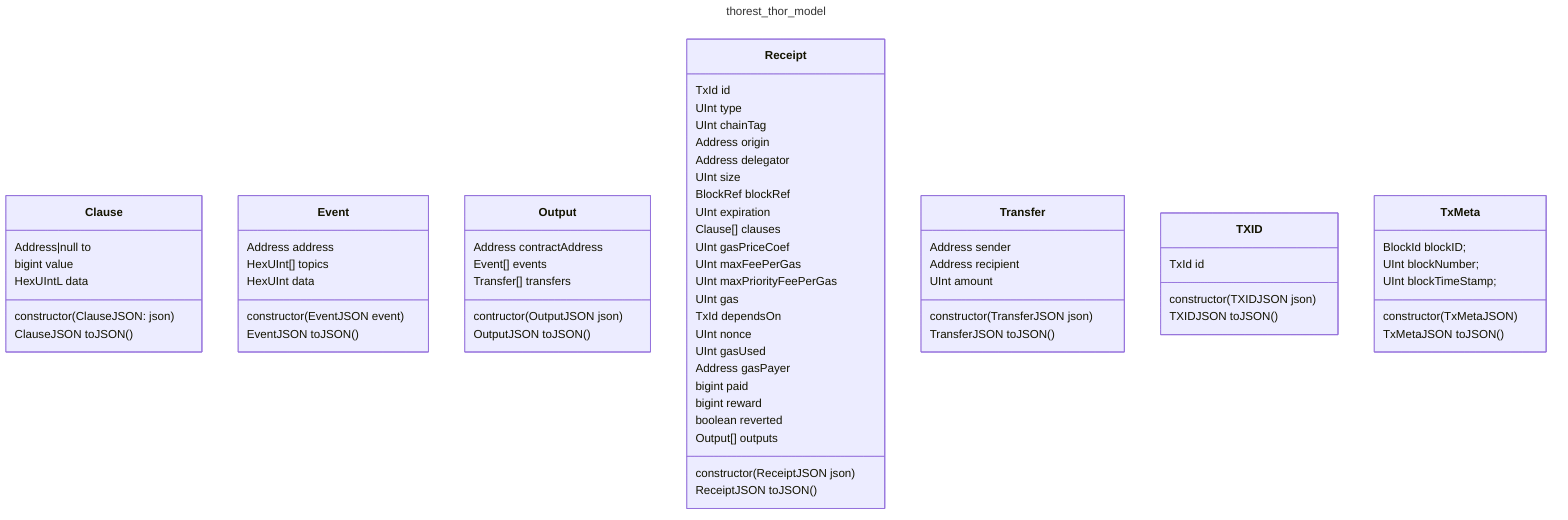 ---
title: thorest_thor_model
---
classDiagram
    class Clause {
        Address|null to
        bigint value
        HexUIntL data
        constructor(ClauseJSON: json)
        ClauseJSON toJSON()
    }
    class Event {
        Address address
        HexUInt[] topics
        HexUInt data
        constructor(EventJSON event)
        EventJSON toJSON()
    }
    class Output {
        Address contractAddress
        Event[] events
        Transfer[] transfers
        contructor(OutputJSON json)
        OutputJSON toJSON()
    }
    class Receipt {
        TxId id
        UInt type
        UInt chainTag
        Address origin
        Address delegator
        UInt size
        BlockRef blockRef
        UInt expiration
        Clause[] clauses
        UInt gasPriceCoef
        UInt maxFeePerGas
        UInt maxPriorityFeePerGas
        UInt gas
        TxId dependsOn
        UInt nonce
        UInt gasUsed
        Address gasPayer
        bigint paid
        bigint reward
        boolean reverted
        Output[] outputs
        constructor(ReceiptJSON json)
        ReceiptJSON toJSON()
    }
    class Transfer {
        Address sender
        Address recipient
        UInt amount
        constructor(TransferJSON json)
        TransferJSON toJSON()
    }
    class TXID {
        TxId id
        constructor(TXIDJSON json)
        TXIDJSON toJSON()
    }
    class TxMeta {
        BlockId blockID;
        UInt blockNumber;
        UInt blockTimeStamp;
        constructor(TxMetaJSON)
        TxMetaJSON toJSON()
    }